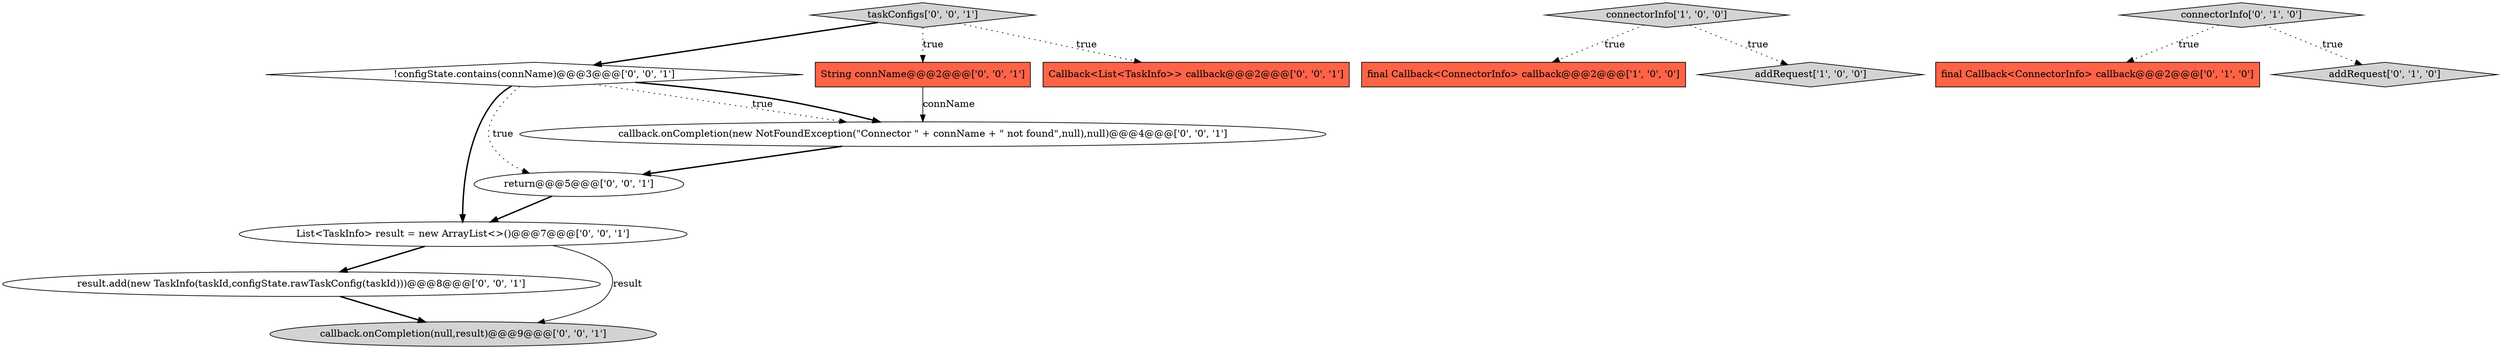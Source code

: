 digraph {
7 [style = filled, label = "!configState.contains(connName)@@@3@@@['0', '0', '1']", fillcolor = white, shape = diamond image = "AAA0AAABBB3BBB"];
11 [style = filled, label = "taskConfigs['0', '0', '1']", fillcolor = lightgray, shape = diamond image = "AAA0AAABBB3BBB"];
10 [style = filled, label = "callback.onCompletion(null,result)@@@9@@@['0', '0', '1']", fillcolor = lightgray, shape = ellipse image = "AAA0AAABBB3BBB"];
1 [style = filled, label = "final Callback<ConnectorInfo> callback@@@2@@@['1', '0', '0']", fillcolor = tomato, shape = box image = "AAA0AAABBB1BBB"];
4 [style = filled, label = "final Callback<ConnectorInfo> callback@@@2@@@['0', '1', '0']", fillcolor = tomato, shape = box image = "AAA0AAABBB2BBB"];
13 [style = filled, label = "return@@@5@@@['0', '0', '1']", fillcolor = white, shape = ellipse image = "AAA0AAABBB3BBB"];
0 [style = filled, label = "connectorInfo['1', '0', '0']", fillcolor = lightgray, shape = diamond image = "AAA0AAABBB1BBB"];
2 [style = filled, label = "addRequest['1', '0', '0']", fillcolor = lightgray, shape = diamond image = "AAA0AAABBB1BBB"];
9 [style = filled, label = "String connName@@@2@@@['0', '0', '1']", fillcolor = tomato, shape = box image = "AAA0AAABBB3BBB"];
3 [style = filled, label = "addRequest['0', '1', '0']", fillcolor = lightgray, shape = diamond image = "AAA0AAABBB2BBB"];
6 [style = filled, label = "Callback<List<TaskInfo>> callback@@@2@@@['0', '0', '1']", fillcolor = tomato, shape = box image = "AAA0AAABBB3BBB"];
8 [style = filled, label = "result.add(new TaskInfo(taskId,configState.rawTaskConfig(taskId)))@@@8@@@['0', '0', '1']", fillcolor = white, shape = ellipse image = "AAA0AAABBB3BBB"];
14 [style = filled, label = "List<TaskInfo> result = new ArrayList<>()@@@7@@@['0', '0', '1']", fillcolor = white, shape = ellipse image = "AAA0AAABBB3BBB"];
12 [style = filled, label = "callback.onCompletion(new NotFoundException(\"Connector \" + connName + \" not found\",null),null)@@@4@@@['0', '0', '1']", fillcolor = white, shape = ellipse image = "AAA0AAABBB3BBB"];
5 [style = filled, label = "connectorInfo['0', '1', '0']", fillcolor = lightgray, shape = diamond image = "AAA0AAABBB2BBB"];
0->2 [style = dotted, label="true"];
7->12 [style = dotted, label="true"];
11->9 [style = dotted, label="true"];
9->12 [style = solid, label="connName"];
14->10 [style = solid, label="result"];
5->4 [style = dotted, label="true"];
0->1 [style = dotted, label="true"];
7->13 [style = dotted, label="true"];
7->12 [style = bold, label=""];
13->14 [style = bold, label=""];
11->7 [style = bold, label=""];
11->6 [style = dotted, label="true"];
8->10 [style = bold, label=""];
7->14 [style = bold, label=""];
14->8 [style = bold, label=""];
12->13 [style = bold, label=""];
5->3 [style = dotted, label="true"];
}
